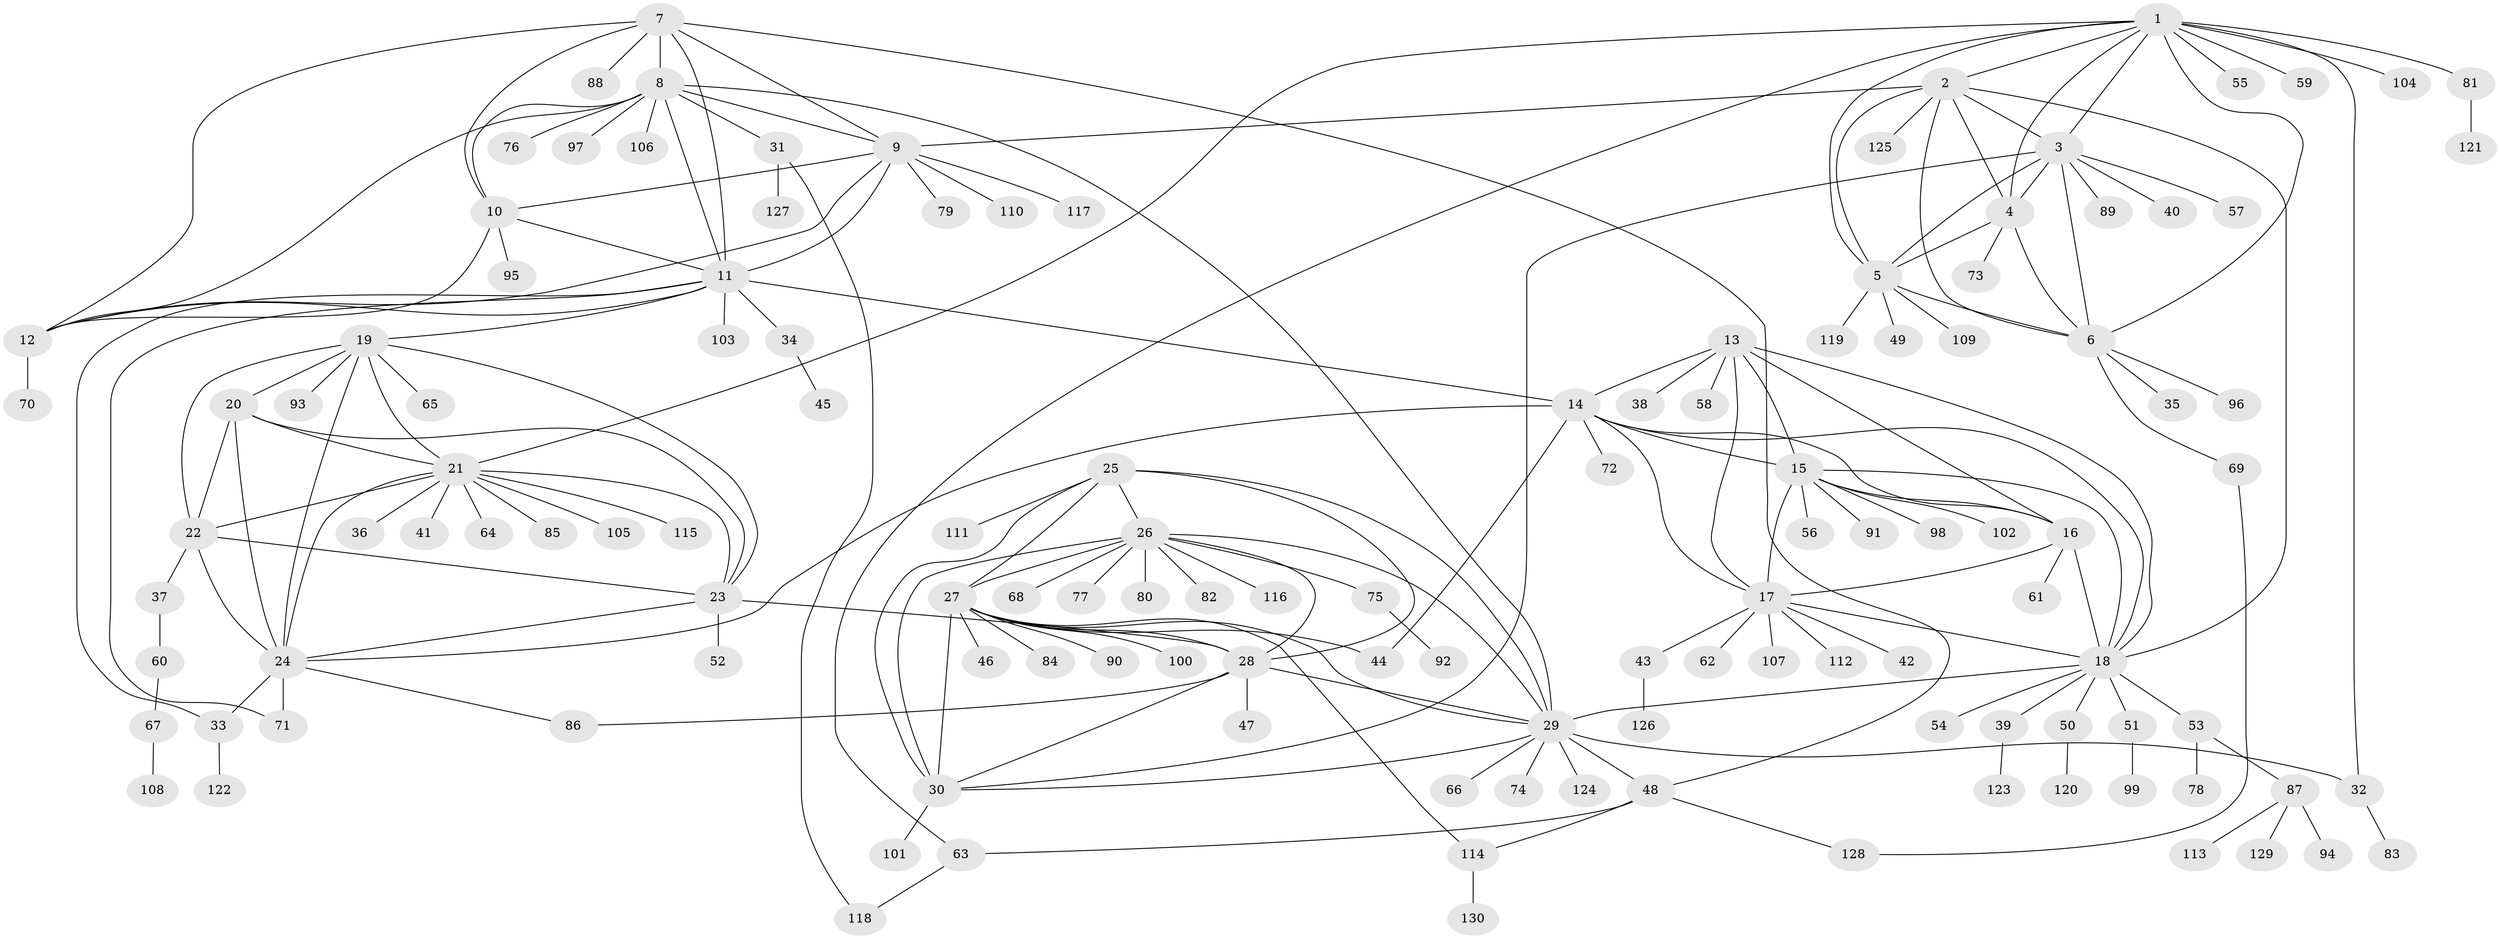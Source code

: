 // coarse degree distribution, {9: 0.046153846153846156, 5: 0.015384615384615385, 7: 0.03076923076923077, 6: 0.046153846153846156, 10: 0.015384615384615385, 8: 0.046153846153846156, 4: 0.06153846153846154, 3: 0.046153846153846156, 13: 0.015384615384615385, 2: 0.09230769230769231, 1: 0.5846153846153846}
// Generated by graph-tools (version 1.1) at 2025/19/03/04/25 18:19:43]
// undirected, 130 vertices, 195 edges
graph export_dot {
graph [start="1"]
  node [color=gray90,style=filled];
  1;
  2;
  3;
  4;
  5;
  6;
  7;
  8;
  9;
  10;
  11;
  12;
  13;
  14;
  15;
  16;
  17;
  18;
  19;
  20;
  21;
  22;
  23;
  24;
  25;
  26;
  27;
  28;
  29;
  30;
  31;
  32;
  33;
  34;
  35;
  36;
  37;
  38;
  39;
  40;
  41;
  42;
  43;
  44;
  45;
  46;
  47;
  48;
  49;
  50;
  51;
  52;
  53;
  54;
  55;
  56;
  57;
  58;
  59;
  60;
  61;
  62;
  63;
  64;
  65;
  66;
  67;
  68;
  69;
  70;
  71;
  72;
  73;
  74;
  75;
  76;
  77;
  78;
  79;
  80;
  81;
  82;
  83;
  84;
  85;
  86;
  87;
  88;
  89;
  90;
  91;
  92;
  93;
  94;
  95;
  96;
  97;
  98;
  99;
  100;
  101;
  102;
  103;
  104;
  105;
  106;
  107;
  108;
  109;
  110;
  111;
  112;
  113;
  114;
  115;
  116;
  117;
  118;
  119;
  120;
  121;
  122;
  123;
  124;
  125;
  126;
  127;
  128;
  129;
  130;
  1 -- 2;
  1 -- 3;
  1 -- 4;
  1 -- 5;
  1 -- 6;
  1 -- 21;
  1 -- 32;
  1 -- 55;
  1 -- 59;
  1 -- 63;
  1 -- 81;
  1 -- 104;
  2 -- 3;
  2 -- 4;
  2 -- 5;
  2 -- 6;
  2 -- 9;
  2 -- 18;
  2 -- 125;
  3 -- 4;
  3 -- 5;
  3 -- 6;
  3 -- 30;
  3 -- 40;
  3 -- 57;
  3 -- 89;
  4 -- 5;
  4 -- 6;
  4 -- 73;
  5 -- 6;
  5 -- 49;
  5 -- 109;
  5 -- 119;
  6 -- 35;
  6 -- 69;
  6 -- 96;
  7 -- 8;
  7 -- 9;
  7 -- 10;
  7 -- 11;
  7 -- 12;
  7 -- 48;
  7 -- 88;
  8 -- 9;
  8 -- 10;
  8 -- 11;
  8 -- 12;
  8 -- 29;
  8 -- 31;
  8 -- 76;
  8 -- 97;
  8 -- 106;
  9 -- 10;
  9 -- 11;
  9 -- 12;
  9 -- 79;
  9 -- 110;
  9 -- 117;
  10 -- 11;
  10 -- 12;
  10 -- 95;
  11 -- 12;
  11 -- 14;
  11 -- 19;
  11 -- 33;
  11 -- 34;
  11 -- 71;
  11 -- 103;
  12 -- 70;
  13 -- 14;
  13 -- 15;
  13 -- 16;
  13 -- 17;
  13 -- 18;
  13 -- 38;
  13 -- 58;
  14 -- 15;
  14 -- 16;
  14 -- 17;
  14 -- 18;
  14 -- 24;
  14 -- 44;
  14 -- 72;
  15 -- 16;
  15 -- 17;
  15 -- 18;
  15 -- 56;
  15 -- 91;
  15 -- 98;
  15 -- 102;
  16 -- 17;
  16 -- 18;
  16 -- 61;
  17 -- 18;
  17 -- 42;
  17 -- 43;
  17 -- 62;
  17 -- 107;
  17 -- 112;
  18 -- 29;
  18 -- 39;
  18 -- 50;
  18 -- 51;
  18 -- 53;
  18 -- 54;
  19 -- 20;
  19 -- 21;
  19 -- 22;
  19 -- 23;
  19 -- 24;
  19 -- 65;
  19 -- 93;
  20 -- 21;
  20 -- 22;
  20 -- 23;
  20 -- 24;
  21 -- 22;
  21 -- 23;
  21 -- 24;
  21 -- 36;
  21 -- 41;
  21 -- 64;
  21 -- 85;
  21 -- 105;
  21 -- 115;
  22 -- 23;
  22 -- 24;
  22 -- 37;
  23 -- 24;
  23 -- 28;
  23 -- 52;
  24 -- 33;
  24 -- 71;
  24 -- 86;
  25 -- 26;
  25 -- 27;
  25 -- 28;
  25 -- 29;
  25 -- 30;
  25 -- 111;
  26 -- 27;
  26 -- 28;
  26 -- 29;
  26 -- 30;
  26 -- 68;
  26 -- 75;
  26 -- 77;
  26 -- 80;
  26 -- 82;
  26 -- 116;
  27 -- 28;
  27 -- 29;
  27 -- 30;
  27 -- 44;
  27 -- 46;
  27 -- 84;
  27 -- 90;
  27 -- 100;
  27 -- 114;
  28 -- 29;
  28 -- 30;
  28 -- 47;
  28 -- 86;
  29 -- 30;
  29 -- 32;
  29 -- 48;
  29 -- 66;
  29 -- 74;
  29 -- 124;
  30 -- 101;
  31 -- 118;
  31 -- 127;
  32 -- 83;
  33 -- 122;
  34 -- 45;
  37 -- 60;
  39 -- 123;
  43 -- 126;
  48 -- 63;
  48 -- 114;
  48 -- 128;
  50 -- 120;
  51 -- 99;
  53 -- 78;
  53 -- 87;
  60 -- 67;
  63 -- 118;
  67 -- 108;
  69 -- 128;
  75 -- 92;
  81 -- 121;
  87 -- 94;
  87 -- 113;
  87 -- 129;
  114 -- 130;
}
